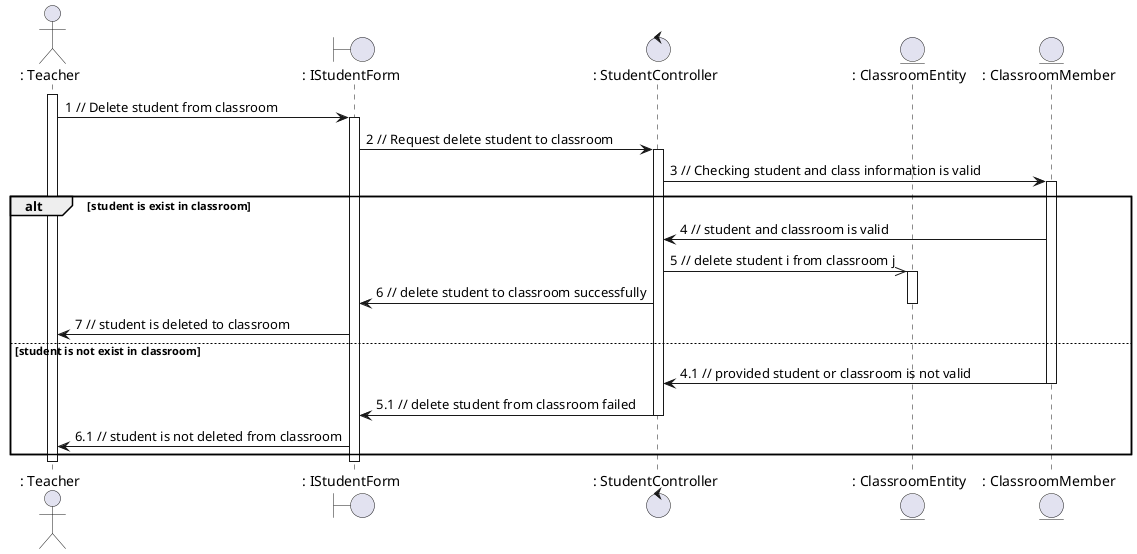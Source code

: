 @startuml deleteStudent

actor ": Teacher"
boundary ": IStudentForm"
control ": StudentController"
entity ": ClassroomEntity"
entity ": ClassroomMember"

activate ": Teacher"
": Teacher" -> ": IStudentForm": 1 // Delete student from classroom
activate ": IStudentForm"
": IStudentForm" -> ": StudentController": 2 // Request delete student to classroom
activate ": StudentController"
": StudentController" -> ": ClassroomMember": 3 // Checking student and class information is valid
activate ": ClassroomMember"
alt student is exist in classroom
    ": ClassroomMember" -> ": StudentController": 4 // student and classroom is valid
    ": StudentController" ->> ": ClassroomEntity": 5 // delete student i from classroom j
    activate ": ClassroomEntity" 
    ": StudentController" -> ": IStudentForm": 6 // delete student to classroom successfully
    deactivate ": ClassroomEntity"
    ": IStudentForm" -> ": Teacher": 7 // student is deleted to classroom

else student is not exist in classroom
    ": ClassroomMember" -> ": StudentController": 4.1 // provided student or classroom is not valid
    deactivate ": ClassroomMember"
    ": StudentController" -> ": IStudentForm": 5.1 // delete student from classroom failed
    deactivate ": StudentController"
    ": IStudentForm" -> ": Teacher": 6.1 // student is not deleted from classroom
end

deactivate ": IStudentForm"
deactivate ": Teacher"

@enduml